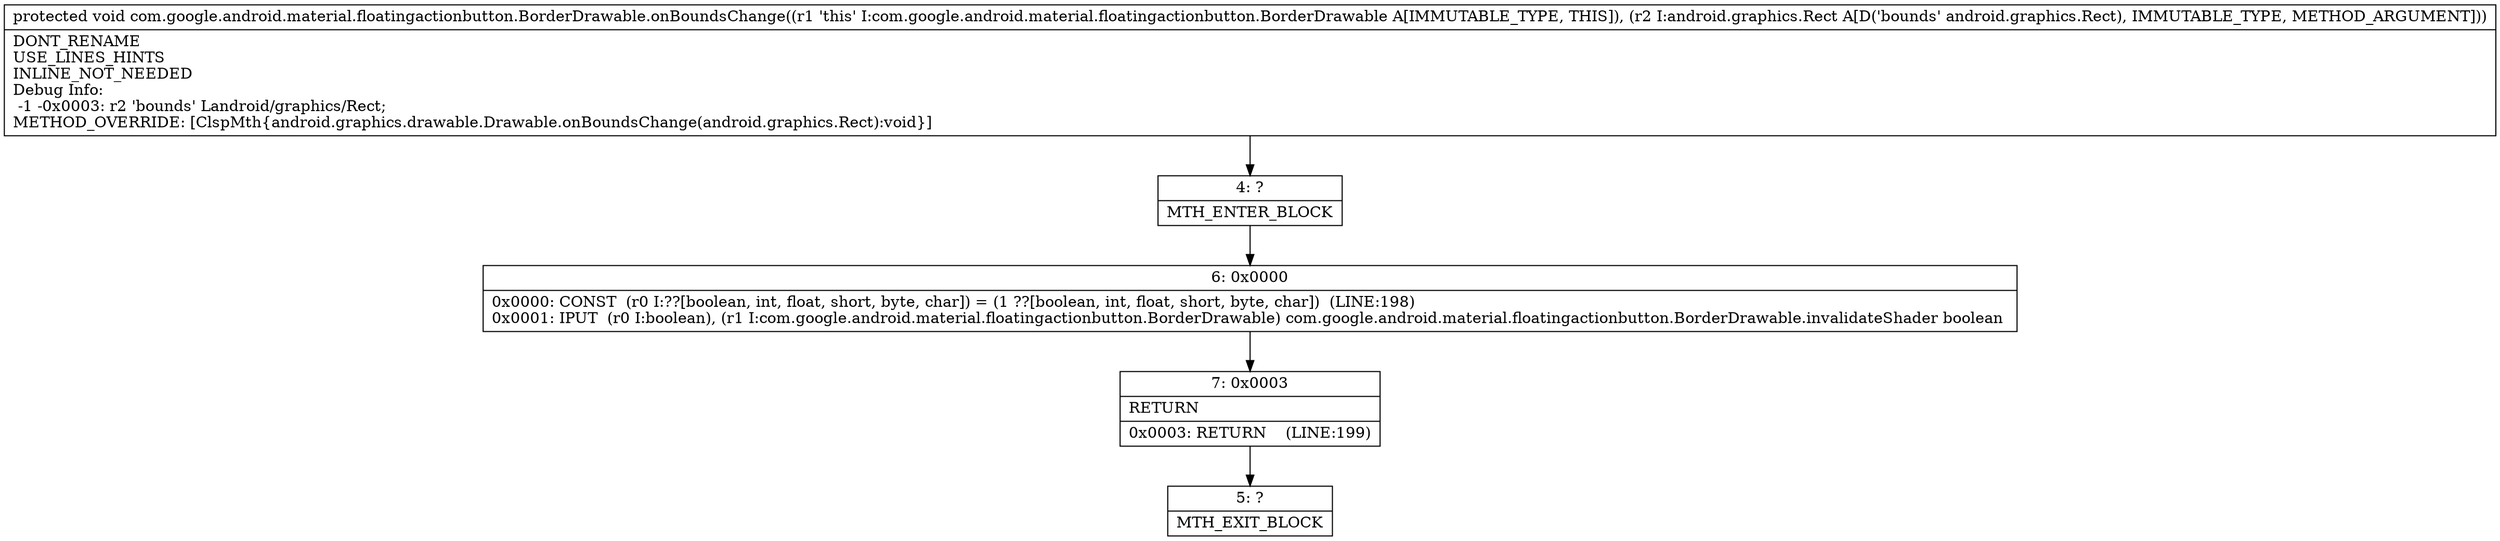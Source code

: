 digraph "CFG forcom.google.android.material.floatingactionbutton.BorderDrawable.onBoundsChange(Landroid\/graphics\/Rect;)V" {
Node_4 [shape=record,label="{4\:\ ?|MTH_ENTER_BLOCK\l}"];
Node_6 [shape=record,label="{6\:\ 0x0000|0x0000: CONST  (r0 I:??[boolean, int, float, short, byte, char]) = (1 ??[boolean, int, float, short, byte, char])  (LINE:198)\l0x0001: IPUT  (r0 I:boolean), (r1 I:com.google.android.material.floatingactionbutton.BorderDrawable) com.google.android.material.floatingactionbutton.BorderDrawable.invalidateShader boolean \l}"];
Node_7 [shape=record,label="{7\:\ 0x0003|RETURN\l|0x0003: RETURN    (LINE:199)\l}"];
Node_5 [shape=record,label="{5\:\ ?|MTH_EXIT_BLOCK\l}"];
MethodNode[shape=record,label="{protected void com.google.android.material.floatingactionbutton.BorderDrawable.onBoundsChange((r1 'this' I:com.google.android.material.floatingactionbutton.BorderDrawable A[IMMUTABLE_TYPE, THIS]), (r2 I:android.graphics.Rect A[D('bounds' android.graphics.Rect), IMMUTABLE_TYPE, METHOD_ARGUMENT]))  | DONT_RENAME\lUSE_LINES_HINTS\lINLINE_NOT_NEEDED\lDebug Info:\l  \-1 \-0x0003: r2 'bounds' Landroid\/graphics\/Rect;\lMETHOD_OVERRIDE: [ClspMth\{android.graphics.drawable.Drawable.onBoundsChange(android.graphics.Rect):void\}]\l}"];
MethodNode -> Node_4;Node_4 -> Node_6;
Node_6 -> Node_7;
Node_7 -> Node_5;
}

